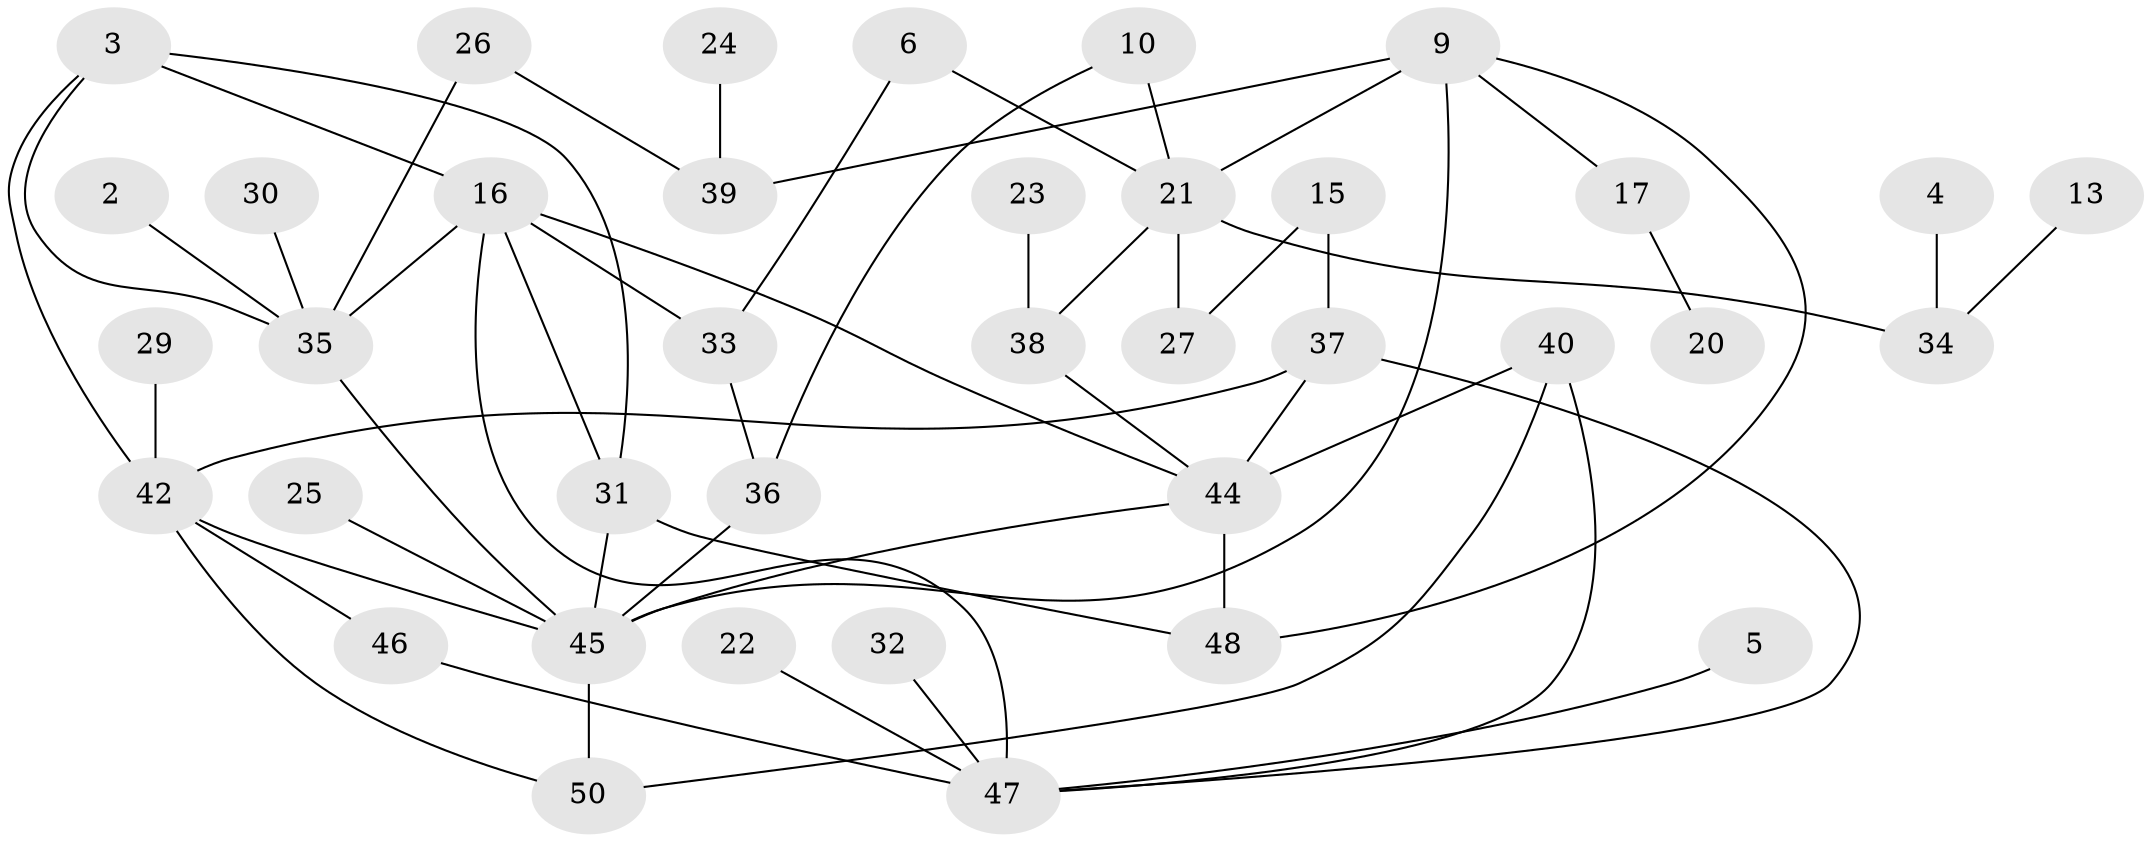// original degree distribution, {3: 0.1717171717171717, 0: 0.12121212121212122, 1: 0.2222222222222222, 2: 0.26262626262626265, 5: 0.020202020202020204, 7: 0.010101010101010102, 6: 0.010101010101010102, 4: 0.18181818181818182}
// Generated by graph-tools (version 1.1) at 2025/25/03/09/25 03:25:23]
// undirected, 38 vertices, 56 edges
graph export_dot {
graph [start="1"]
  node [color=gray90,style=filled];
  2;
  3;
  4;
  5;
  6;
  9;
  10;
  13;
  15;
  16;
  17;
  20;
  21;
  22;
  23;
  24;
  25;
  26;
  27;
  29;
  30;
  31;
  32;
  33;
  34;
  35;
  36;
  37;
  38;
  39;
  40;
  42;
  44;
  45;
  46;
  47;
  48;
  50;
  2 -- 35 [weight=1.0];
  3 -- 16 [weight=1.0];
  3 -- 31 [weight=1.0];
  3 -- 35 [weight=1.0];
  3 -- 42 [weight=1.0];
  4 -- 34 [weight=1.0];
  5 -- 47 [weight=1.0];
  6 -- 21 [weight=1.0];
  6 -- 33 [weight=1.0];
  9 -- 17 [weight=1.0];
  9 -- 21 [weight=1.0];
  9 -- 39 [weight=1.0];
  9 -- 45 [weight=1.0];
  9 -- 48 [weight=1.0];
  10 -- 21 [weight=1.0];
  10 -- 36 [weight=1.0];
  13 -- 34 [weight=1.0];
  15 -- 27 [weight=1.0];
  15 -- 37 [weight=1.0];
  16 -- 31 [weight=1.0];
  16 -- 33 [weight=2.0];
  16 -- 35 [weight=1.0];
  16 -- 44 [weight=1.0];
  16 -- 47 [weight=1.0];
  17 -- 20 [weight=1.0];
  21 -- 27 [weight=1.0];
  21 -- 34 [weight=1.0];
  21 -- 38 [weight=1.0];
  22 -- 47 [weight=1.0];
  23 -- 38 [weight=1.0];
  24 -- 39 [weight=1.0];
  25 -- 45 [weight=1.0];
  26 -- 35 [weight=1.0];
  26 -- 39 [weight=1.0];
  29 -- 42 [weight=1.0];
  30 -- 35 [weight=1.0];
  31 -- 45 [weight=1.0];
  31 -- 48 [weight=1.0];
  32 -- 47 [weight=1.0];
  33 -- 36 [weight=1.0];
  35 -- 45 [weight=1.0];
  36 -- 45 [weight=2.0];
  37 -- 42 [weight=1.0];
  37 -- 44 [weight=1.0];
  37 -- 47 [weight=1.0];
  38 -- 44 [weight=1.0];
  40 -- 44 [weight=2.0];
  40 -- 47 [weight=1.0];
  40 -- 50 [weight=1.0];
  42 -- 45 [weight=1.0];
  42 -- 46 [weight=1.0];
  42 -- 50 [weight=1.0];
  44 -- 45 [weight=1.0];
  44 -- 48 [weight=2.0];
  45 -- 50 [weight=1.0];
  46 -- 47 [weight=1.0];
}
